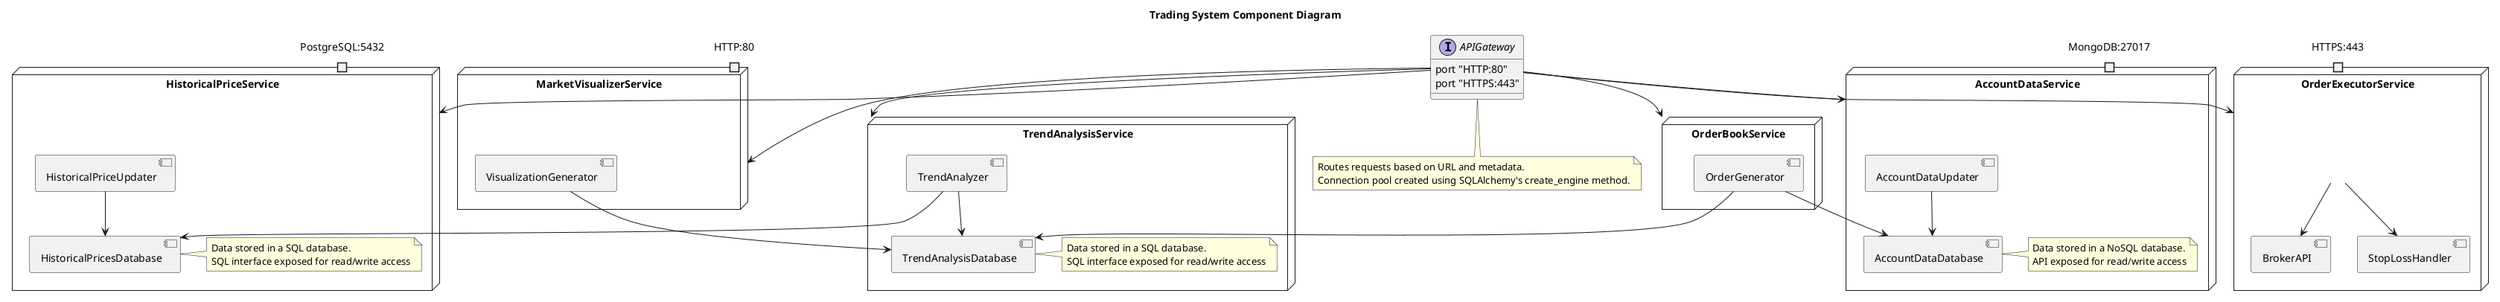 @startuml
allowmixing

title Trading System Component Diagram

interface APIGateway {
  port "HTTP:80"
  port "HTTPS:443"
}

node HistoricalPriceService {
  component HistoricalPricesDatabase
  component HistoricalPriceUpdater
  port "PostgreSQL:5432"
  note right of HistoricalPricesDatabase
    Data stored in a SQL database.
    SQL interface exposed for read/write access
  end note
}

node TrendAnalysisService {
  component TrendAnalysisDatabase
  component TrendAnalyzer
  port "PostgreSQL:5432"
  note right of TrendAnalysisDatabase
    Data stored in a SQL database.
    SQL interface exposed for read/write access
  end note
}

node MarketVisualizerService {
  component VisualizationGenerator
  port "HTTP:80"
}

node AccountDataService {
  component AccountDataDatabase
  component AccountDataUpdater
  port "MongoDB:27017"
  note right of AccountDataDatabase
    Data stored in a NoSQL database.
    API exposed for read/write access
  end note
}

node OrderBookService {
  component OrderGenerator
  port "HTTP:80"
}

node OrderExecutorService {
  component BrokerAPI
  component StopLossHandler
  port "HTTPS:443"
}

APIGateway --> HistoricalPriceService
APIGateway --> TrendAnalysisService
APIGateway --> MarketVisualizerService
APIGateway --> AccountDataService
APIGateway --> OrderBookService
APIGateway --> OrderExecutorService

HistoricalPriceUpdater --> HistoricalPricesDatabase
TrendAnalyzer --> HistoricalPricesDatabase
TrendAnalyzer --> TrendAnalysisDatabase
VisualizationGenerator --> TrendAnalysisDatabase
AccountDataUpdater --> AccountDataDatabase
OrderGenerator --> AccountDataDatabase
OrderGenerator --> TrendAnalysisDatabase
OrderExecutorService --> BrokerAPI
OrderExecutorService --> StopLossHandler

note bottom of APIGateway
  Routes requests based on URL and metadata.
  Connection pool created using SQLAlchemy's create_engine method.
end note

@enduml

